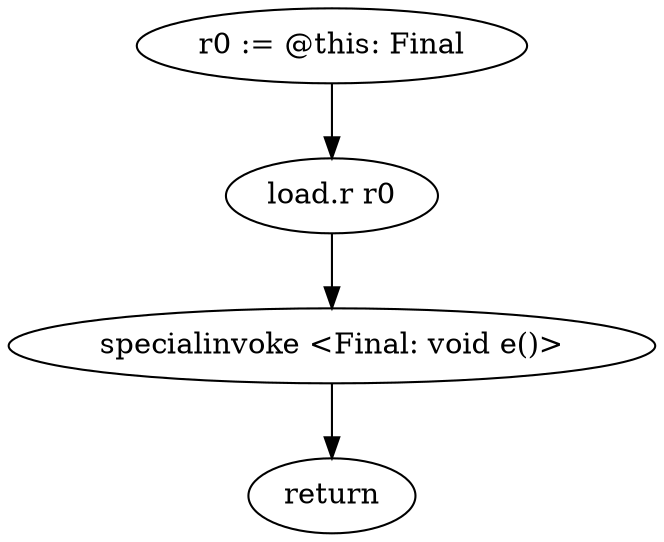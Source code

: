 digraph "" {
    "r0 := @this: Final"
    "load.r r0"
    "r0 := @this: Final"->"load.r r0";
    "specialinvoke <Final: void e()>"
    "load.r r0"->"specialinvoke <Final: void e()>";
    "return"
    "specialinvoke <Final: void e()>"->"return";
}
